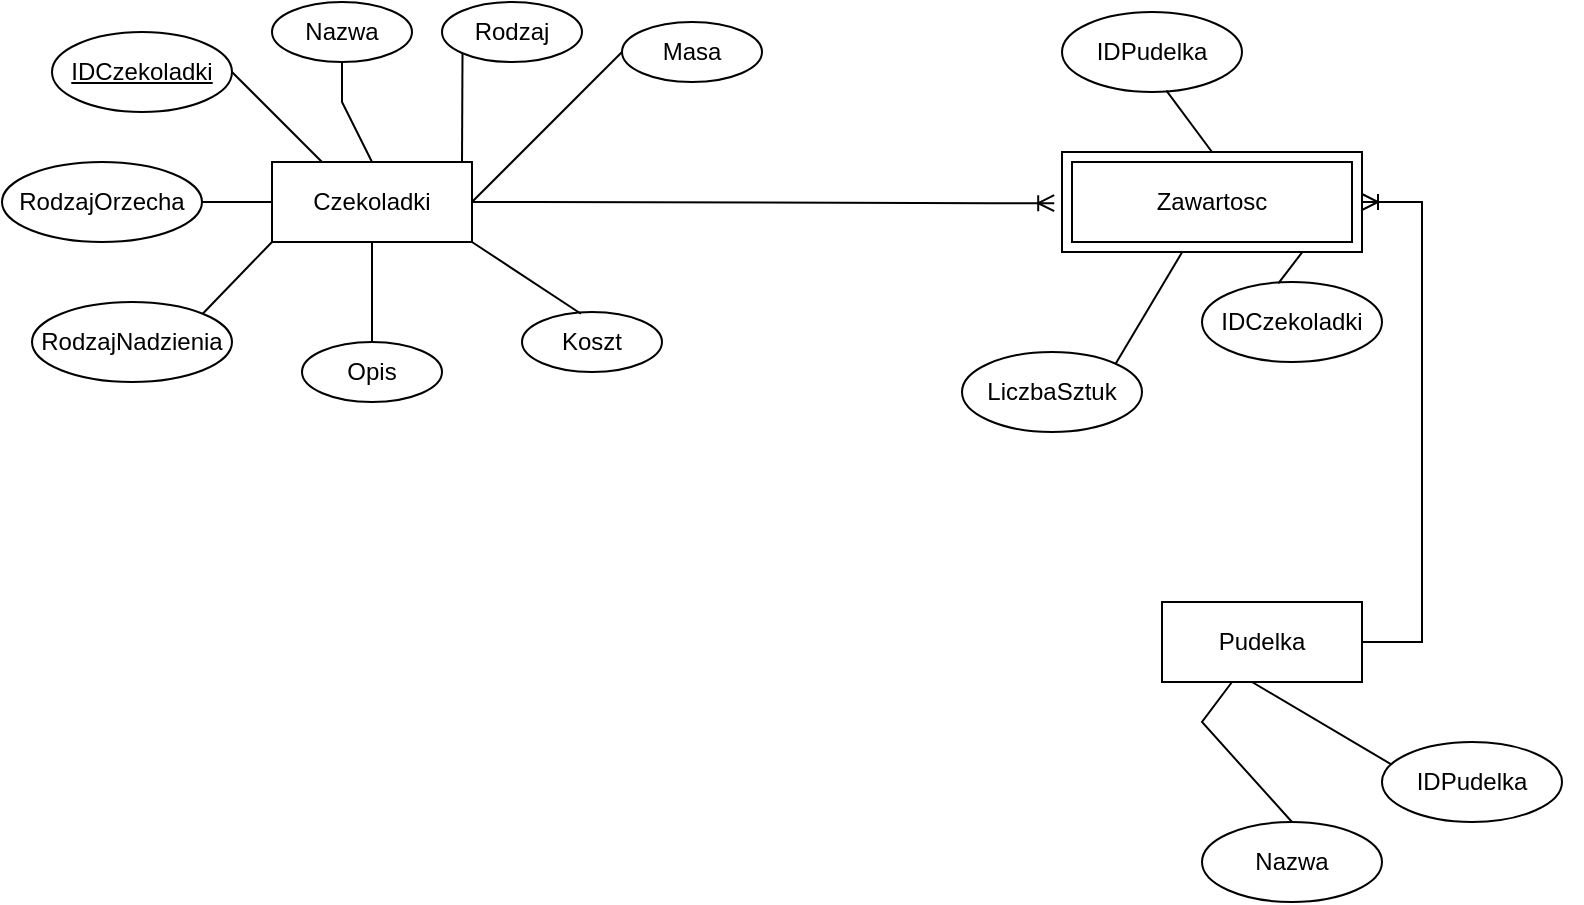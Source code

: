 <mxfile version="21.0.6" type="device"><diagram name="Strona-1" id="GdYbeq5rITPxaBxEPKpN"><mxGraphModel dx="1077" dy="577" grid="1" gridSize="10" guides="1" tooltips="1" connect="1" arrows="1" fold="1" page="1" pageScale="1" pageWidth="827" pageHeight="1169" math="0" shadow="0"><root><mxCell id="0"/><mxCell id="1" parent="0"/><mxCell id="lPvYG6Vu4ANS2KzsUL_t-3" value="Czekoladki" style="whiteSpace=wrap;html=1;align=center;" vertex="1" parent="1"><mxGeometry x="165" y="110" width="100" height="40" as="geometry"/></mxCell><mxCell id="lPvYG6Vu4ANS2KzsUL_t-4" value="IDCzekoladki" style="ellipse;whiteSpace=wrap;align=center;fontStyle=4" vertex="1" parent="1"><mxGeometry x="55" y="45" width="90" height="40" as="geometry"/></mxCell><mxCell id="lPvYG6Vu4ANS2KzsUL_t-5" value="Nazwa" style="ellipse;whiteSpace=wrap;align=center;" vertex="1" parent="1"><mxGeometry x="165" y="30" width="70" height="30" as="geometry"/></mxCell><mxCell id="lPvYG6Vu4ANS2KzsUL_t-6" value="Rodzaj" style="ellipse;whiteSpace=wrap;align=center;" vertex="1" parent="1"><mxGeometry x="250" y="30" width="70" height="30" as="geometry"/></mxCell><mxCell id="lPvYG6Vu4ANS2KzsUL_t-7" value="RodzajOrzecha" style="ellipse;whiteSpace=wrap;align=center;" vertex="1" parent="1"><mxGeometry x="30" y="110" width="100" height="40" as="geometry"/></mxCell><mxCell id="lPvYG6Vu4ANS2KzsUL_t-8" style="edgeStyle=orthogonalEdgeStyle;rounded=0;orthogonalLoop=1;jettySize=auto;html=1;exitX=0.5;exitY=1;exitDx=0;exitDy=0;" edge="1" parent="1" source="lPvYG6Vu4ANS2KzsUL_t-7" target="lPvYG6Vu4ANS2KzsUL_t-7"><mxGeometry relative="1" as="geometry"/></mxCell><mxCell id="lPvYG6Vu4ANS2KzsUL_t-9" value="RodzajNadzienia" style="ellipse;whiteSpace=wrap;align=center;fontStyle=0" vertex="1" parent="1"><mxGeometry x="45" y="180" width="100" height="40" as="geometry"/></mxCell><mxCell id="lPvYG6Vu4ANS2KzsUL_t-10" value="Opis" style="ellipse;whiteSpace=wrap;align=center;" vertex="1" parent="1"><mxGeometry x="180" y="200" width="70" height="30" as="geometry"/></mxCell><mxCell id="lPvYG6Vu4ANS2KzsUL_t-11" value="Koszt" style="ellipse;whiteSpace=wrap;align=center;" vertex="1" parent="1"><mxGeometry x="290" y="185" width="70" height="30" as="geometry"/></mxCell><mxCell id="lPvYG6Vu4ANS2KzsUL_t-12" value="Masa" style="ellipse;whiteSpace=wrap;align=center;" vertex="1" parent="1"><mxGeometry x="340" y="40" width="70" height="30" as="geometry"/></mxCell><mxCell id="lPvYG6Vu4ANS2KzsUL_t-18" value="" style="endArrow=none;html=1;rounded=0;entryX=0.5;entryY=1;entryDx=0;entryDy=0;exitX=0.5;exitY=0;exitDx=0;exitDy=0;" edge="1" parent="1" source="lPvYG6Vu4ANS2KzsUL_t-10" target="lPvYG6Vu4ANS2KzsUL_t-3"><mxGeometry width="50" height="50" relative="1" as="geometry"><mxPoint x="210" y="200" as="sourcePoint"/><mxPoint x="260" y="150" as="targetPoint"/></mxGeometry></mxCell><mxCell id="lPvYG6Vu4ANS2KzsUL_t-22" value="" style="endArrow=none;html=1;rounded=0;entryX=0;entryY=1;entryDx=0;entryDy=0;exitX=1;exitY=0;exitDx=0;exitDy=0;" edge="1" parent="1" source="lPvYG6Vu4ANS2KzsUL_t-9" target="lPvYG6Vu4ANS2KzsUL_t-3"><mxGeometry width="50" height="50" relative="1" as="geometry"><mxPoint x="145" y="200" as="sourcePoint"/><mxPoint x="145" y="150" as="targetPoint"/></mxGeometry></mxCell><mxCell id="lPvYG6Vu4ANS2KzsUL_t-23" value="" style="endArrow=none;html=1;rounded=0;entryX=0;entryY=0.5;entryDx=0;entryDy=0;exitX=1;exitY=0;exitDx=0;exitDy=0;" edge="1" parent="1" target="lPvYG6Vu4ANS2KzsUL_t-3"><mxGeometry width="50" height="50" relative="1" as="geometry"><mxPoint x="130" y="130" as="sourcePoint"/><mxPoint x="165" y="94" as="targetPoint"/></mxGeometry></mxCell><mxCell id="lPvYG6Vu4ANS2KzsUL_t-24" value="" style="endArrow=none;html=1;rounded=0;entryX=0.25;entryY=0;entryDx=0;entryDy=0;exitX=1;exitY=0.5;exitDx=0;exitDy=0;" edge="1" parent="1" source="lPvYG6Vu4ANS2KzsUL_t-4" target="lPvYG6Vu4ANS2KzsUL_t-3"><mxGeometry width="50" height="50" relative="1" as="geometry"><mxPoint x="160" y="96" as="sourcePoint"/><mxPoint x="195" y="60" as="targetPoint"/></mxGeometry></mxCell><mxCell id="lPvYG6Vu4ANS2KzsUL_t-25" value="" style="endArrow=none;html=1;rounded=0;entryX=0.5;entryY=1;entryDx=0;entryDy=0;exitX=0.5;exitY=0;exitDx=0;exitDy=0;" edge="1" parent="1" source="lPvYG6Vu4ANS2KzsUL_t-3" target="lPvYG6Vu4ANS2KzsUL_t-5"><mxGeometry width="50" height="50" relative="1" as="geometry"><mxPoint x="215" y="110" as="sourcePoint"/><mxPoint x="250" y="74" as="targetPoint"/><Array as="points"><mxPoint x="200" y="80"/><mxPoint x="200" y="70"/></Array></mxGeometry></mxCell><mxCell id="lPvYG6Vu4ANS2KzsUL_t-26" value="" style="endArrow=none;html=1;rounded=0;entryX=0.421;entryY=0.029;entryDx=0;entryDy=0;exitX=1;exitY=1;exitDx=0;exitDy=0;entryPerimeter=0;" edge="1" parent="1" source="lPvYG6Vu4ANS2KzsUL_t-3" target="lPvYG6Vu4ANS2KzsUL_t-11"><mxGeometry width="50" height="50" relative="1" as="geometry"><mxPoint x="396" y="166" as="sourcePoint"/><mxPoint x="431" y="130" as="targetPoint"/></mxGeometry></mxCell><mxCell id="lPvYG6Vu4ANS2KzsUL_t-27" value="" style="endArrow=none;html=1;rounded=0;entryX=0;entryY=0.5;entryDx=0;entryDy=0;exitX=1;exitY=0;exitDx=0;exitDy=0;" edge="1" parent="1" target="lPvYG6Vu4ANS2KzsUL_t-12"><mxGeometry width="50" height="50" relative="1" as="geometry"><mxPoint x="265" y="130" as="sourcePoint"/><mxPoint x="300" y="94" as="targetPoint"/></mxGeometry></mxCell><mxCell id="lPvYG6Vu4ANS2KzsUL_t-28" value="" style="endArrow=none;html=1;rounded=0;entryX=0;entryY=1;entryDx=0;entryDy=0;exitX=1;exitY=0;exitDx=0;exitDy=0;" edge="1" parent="1" target="lPvYG6Vu4ANS2KzsUL_t-6"><mxGeometry width="50" height="50" relative="1" as="geometry"><mxPoint x="260" y="110" as="sourcePoint"/><mxPoint x="295" y="74" as="targetPoint"/></mxGeometry></mxCell><mxCell id="lPvYG6Vu4ANS2KzsUL_t-30" value="Zawartosc" style="shape=ext;margin=3;double=1;whiteSpace=wrap;html=1;align=center;" vertex="1" parent="1"><mxGeometry x="560" y="105" width="150" height="50" as="geometry"/></mxCell><mxCell id="lPvYG6Vu4ANS2KzsUL_t-33" value="" style="group" vertex="1" connectable="0" parent="1"><mxGeometry x="560" y="35" width="90" height="40" as="geometry"/></mxCell><mxCell id="lPvYG6Vu4ANS2KzsUL_t-31" value="IDPudelka" style="ellipse;whiteSpace=wrap;align=center;fontStyle=0" vertex="1" parent="lPvYG6Vu4ANS2KzsUL_t-33"><mxGeometry width="90" height="40" as="geometry"/></mxCell><mxCell id="lPvYG6Vu4ANS2KzsUL_t-32" value="" style="endArrow=none;html=1;rounded=0;entryX=0.58;entryY=0.983;entryDx=0;entryDy=0;exitX=0.5;exitY=0;exitDx=0;exitDy=0;entryPerimeter=0;" edge="1" parent="lPvYG6Vu4ANS2KzsUL_t-33" source="lPvYG6Vu4ANS2KzsUL_t-30" target="lPvYG6Vu4ANS2KzsUL_t-31"><mxGeometry width="50" height="50" relative="1" as="geometry"><mxPoint x="-75" y="110" as="sourcePoint"/><mxPoint y="35" as="targetPoint"/></mxGeometry></mxCell><mxCell id="lPvYG6Vu4ANS2KzsUL_t-34" value="" style="group" vertex="1" connectable="0" parent="1"><mxGeometry x="640" y="170" width="90" height="40" as="geometry"/></mxCell><mxCell id="lPvYG6Vu4ANS2KzsUL_t-35" value="IDCzekoladki" style="ellipse;whiteSpace=wrap;align=center;fontStyle=0" vertex="1" parent="lPvYG6Vu4ANS2KzsUL_t-34"><mxGeometry x="-10" width="90" height="40" as="geometry"/></mxCell><mxCell id="lPvYG6Vu4ANS2KzsUL_t-36" value="" style="endArrow=none;html=1;rounded=0;entryX=0.424;entryY=0.018;entryDx=0;entryDy=0;exitX=0.802;exitY=0.997;exitDx=0;exitDy=0;exitPerimeter=0;entryPerimeter=0;" edge="1" parent="1" target="lPvYG6Vu4ANS2KzsUL_t-35" source="lPvYG6Vu4ANS2KzsUL_t-30"><mxGeometry width="50" height="50" relative="1" as="geometry"><mxPoint x="625" y="285" as="sourcePoint"/><mxPoint x="700" y="210" as="targetPoint"/></mxGeometry></mxCell><mxCell id="lPvYG6Vu4ANS2KzsUL_t-37" value="" style="group" vertex="1" connectable="0" parent="1"><mxGeometry x="480" y="215" width="120" height="40" as="geometry"/></mxCell><mxCell id="lPvYG6Vu4ANS2KzsUL_t-38" value="LiczbaSztuk" style="ellipse;whiteSpace=wrap;align=center;fontStyle=0" vertex="1" parent="lPvYG6Vu4ANS2KzsUL_t-37"><mxGeometry x="30" y="-10" width="90" height="40" as="geometry"/></mxCell><mxCell id="lPvYG6Vu4ANS2KzsUL_t-39" value="" style="endArrow=none;html=1;rounded=0;entryX=1;entryY=0;entryDx=0;entryDy=0;" edge="1" parent="1" target="lPvYG6Vu4ANS2KzsUL_t-38" source="lPvYG6Vu4ANS2KzsUL_t-30"><mxGeometry width="50" height="50" relative="1" as="geometry"><mxPoint x="640" y="160" as="sourcePoint"/><mxPoint x="490" y="235" as="targetPoint"/></mxGeometry></mxCell><mxCell id="lPvYG6Vu4ANS2KzsUL_t-40" value="" style="edgeStyle=entityRelationEdgeStyle;fontSize=12;html=1;endArrow=ERoneToMany;rounded=0;entryX=-0.026;entryY=0.512;entryDx=0;entryDy=0;entryPerimeter=0;" edge="1" parent="1" source="lPvYG6Vu4ANS2KzsUL_t-3" target="lPvYG6Vu4ANS2KzsUL_t-30"><mxGeometry width="100" height="100" relative="1" as="geometry"><mxPoint x="320" y="240" as="sourcePoint"/><mxPoint x="420" y="140" as="targetPoint"/></mxGeometry></mxCell><mxCell id="lPvYG6Vu4ANS2KzsUL_t-41" value="Pudelka" style="whiteSpace=wrap;html=1;align=center;" vertex="1" parent="1"><mxGeometry x="610" y="330" width="100" height="40" as="geometry"/></mxCell><mxCell id="lPvYG6Vu4ANS2KzsUL_t-53" value="" style="edgeStyle=entityRelationEdgeStyle;fontSize=12;html=1;endArrow=ERoneToMany;rounded=0;entryX=1;entryY=0.5;entryDx=0;entryDy=0;exitX=1;exitY=0.5;exitDx=0;exitDy=0;" edge="1" parent="1" source="lPvYG6Vu4ANS2KzsUL_t-41" target="lPvYG6Vu4ANS2KzsUL_t-30"><mxGeometry width="100" height="100" relative="1" as="geometry"><mxPoint x="580" y="300" as="sourcePoint"/><mxPoint x="851" y="281" as="targetPoint"/></mxGeometry></mxCell><mxCell id="lPvYG6Vu4ANS2KzsUL_t-60" value="" style="group" vertex="1" connectable="0" parent="1"><mxGeometry x="730" y="260" width="90" height="40" as="geometry"/></mxCell><mxCell id="lPvYG6Vu4ANS2KzsUL_t-62" value="" style="endArrow=none;html=1;rounded=0;entryX=0.58;entryY=0.983;entryDx=0;entryDy=0;exitX=0.5;exitY=0;exitDx=0;exitDy=0;entryPerimeter=0;" edge="1" parent="lPvYG6Vu4ANS2KzsUL_t-60" target="lPvYG6Vu4ANS2KzsUL_t-61"><mxGeometry width="50" height="50" relative="1" as="geometry"><mxPoint x="-75" y="110" as="sourcePoint"/><mxPoint y="35" as="targetPoint"/></mxGeometry></mxCell><mxCell id="lPvYG6Vu4ANS2KzsUL_t-61" value="IDPudelka" style="ellipse;whiteSpace=wrap;align=center;fontStyle=0" vertex="1" parent="1"><mxGeometry x="720" y="400" width="90" height="40" as="geometry"/></mxCell><mxCell id="lPvYG6Vu4ANS2KzsUL_t-63" value="" style="group" vertex="1" connectable="0" parent="1"><mxGeometry x="630" y="440" width="90" height="40" as="geometry"/></mxCell><mxCell id="lPvYG6Vu4ANS2KzsUL_t-64" value="Nazwa" style="ellipse;whiteSpace=wrap;align=center;fontStyle=0" vertex="1" parent="lPvYG6Vu4ANS2KzsUL_t-63"><mxGeometry width="90" height="40" as="geometry"/></mxCell><mxCell id="lPvYG6Vu4ANS2KzsUL_t-65" value="" style="endArrow=none;html=1;rounded=0;entryX=0.5;entryY=0;entryDx=0;entryDy=0;" edge="1" parent="1" target="lPvYG6Vu4ANS2KzsUL_t-64" source="lPvYG6Vu4ANS2KzsUL_t-41"><mxGeometry width="50" height="50" relative="1" as="geometry"><mxPoint x="490" y="440" as="sourcePoint"/><mxPoint x="640" y="410" as="targetPoint"/><Array as="points"><mxPoint x="630" y="390"/></Array></mxGeometry></mxCell></root></mxGraphModel></diagram></mxfile>